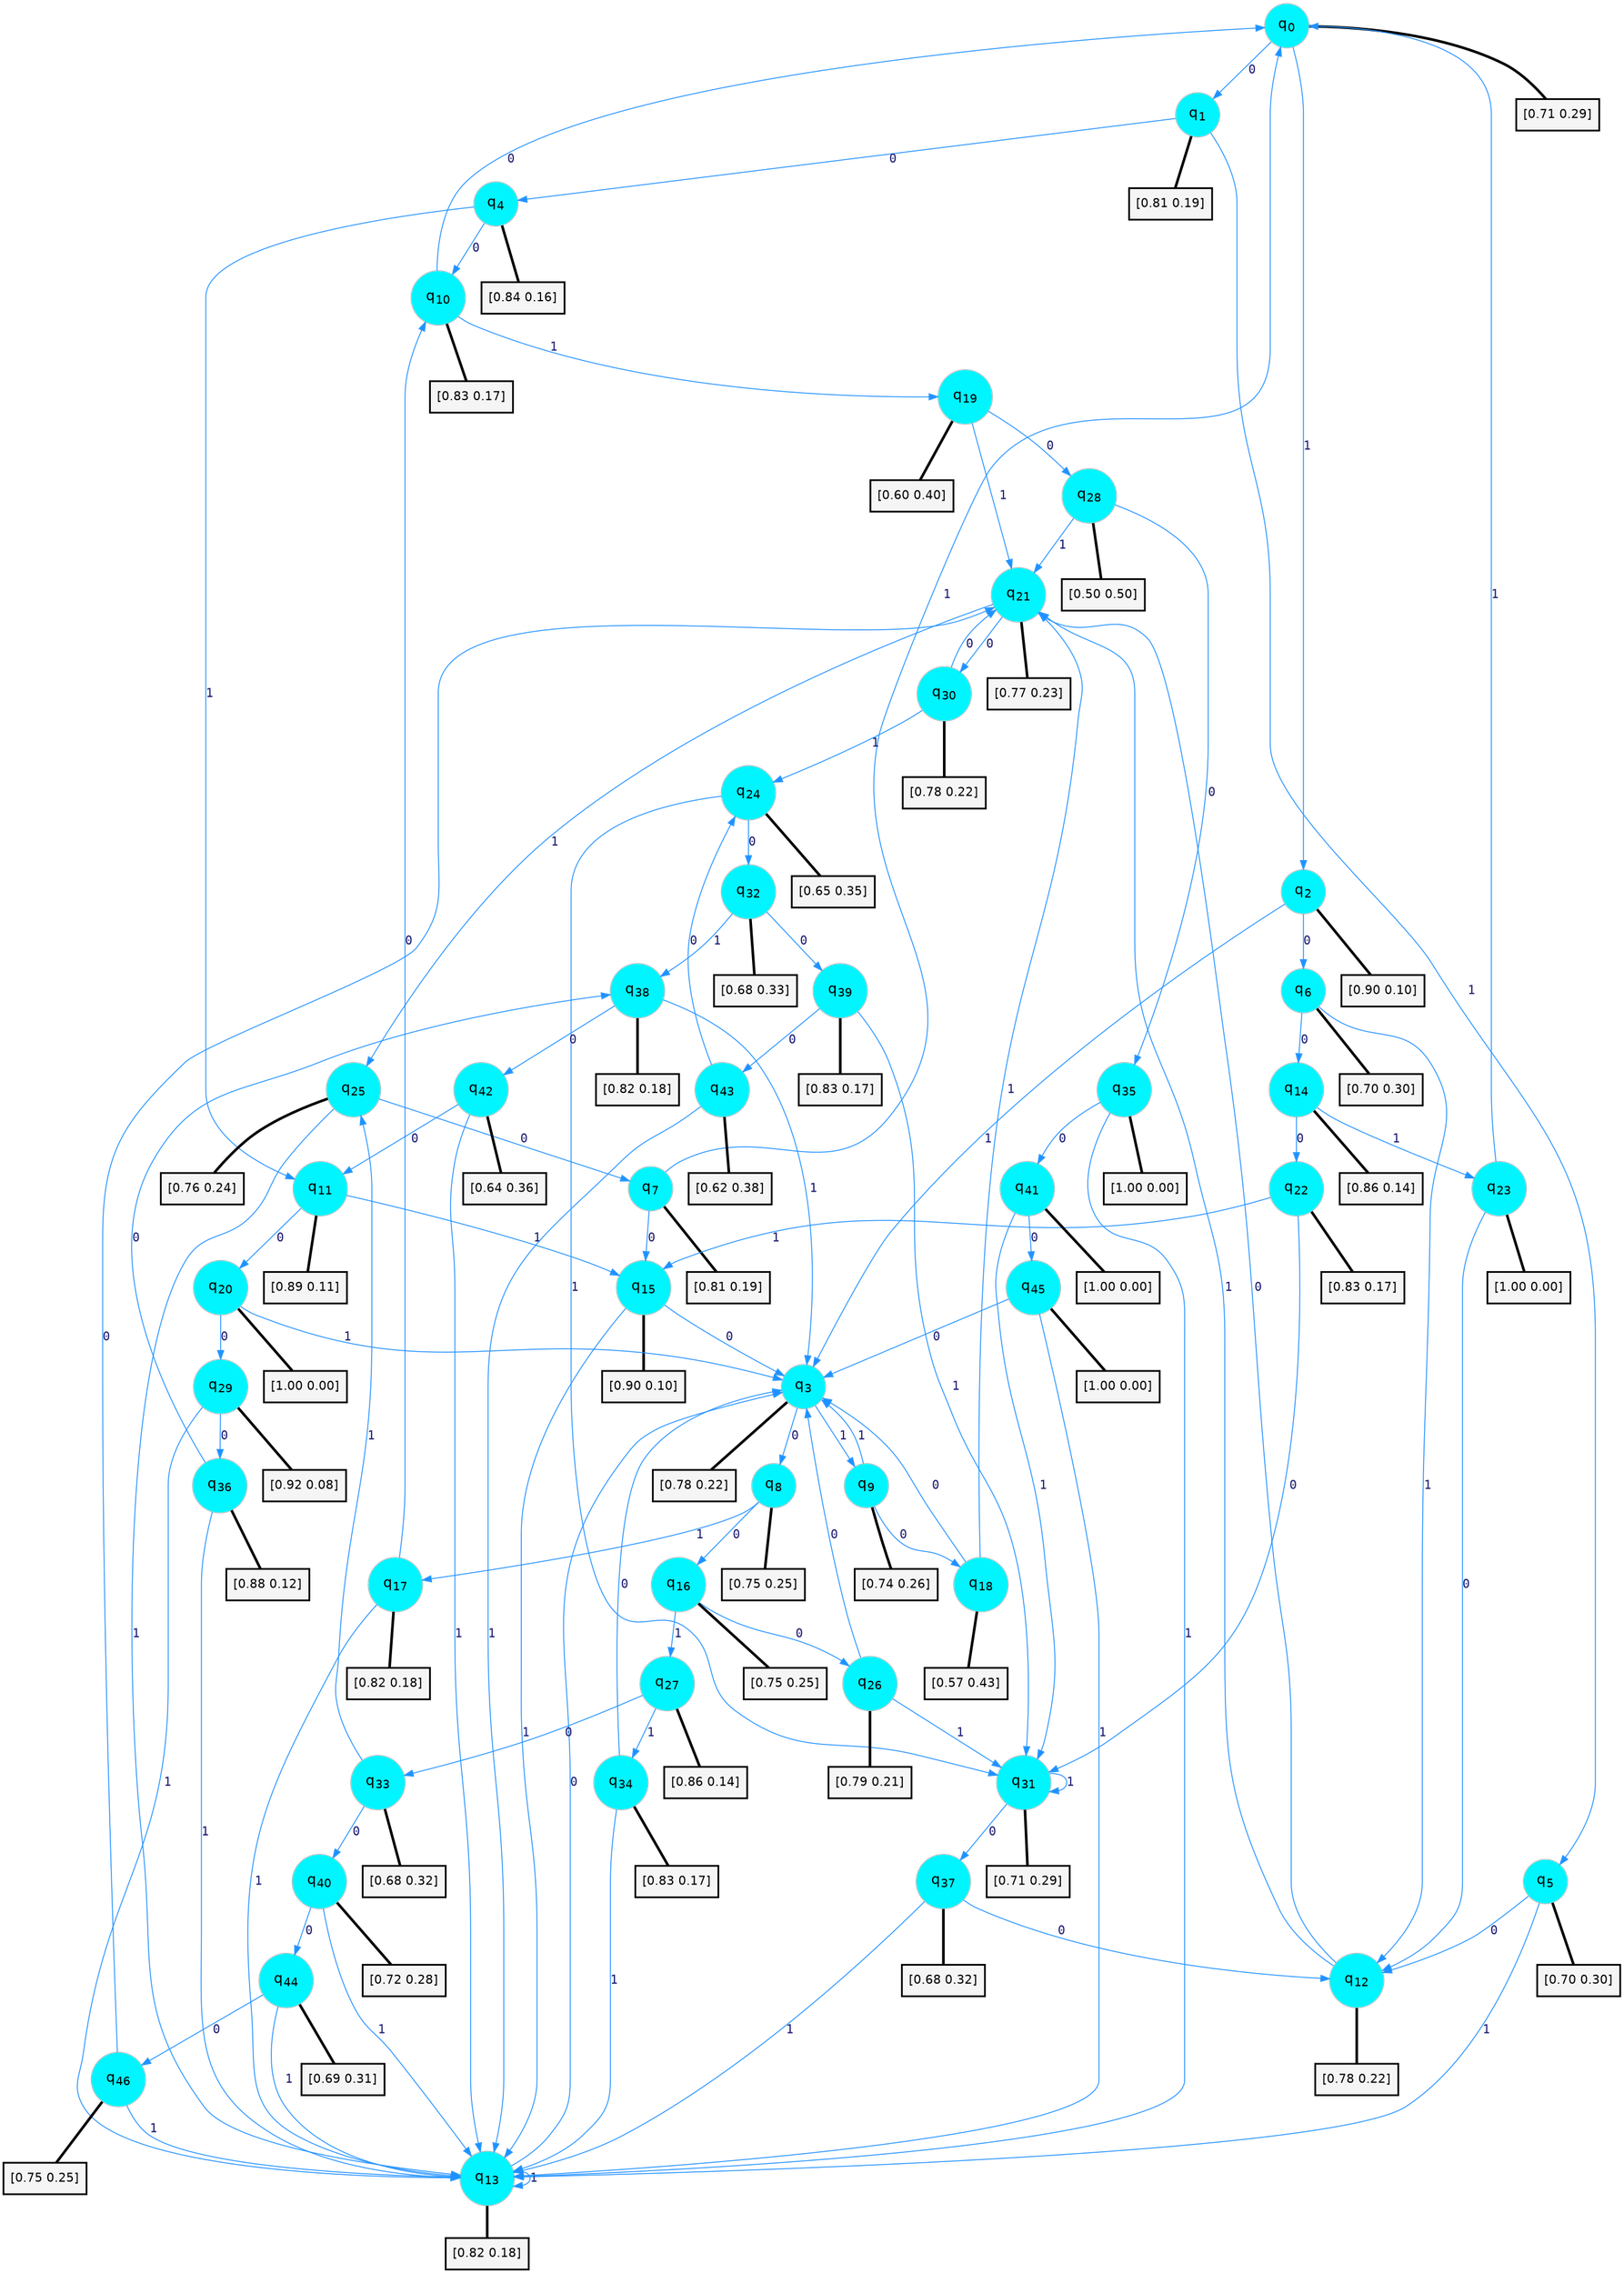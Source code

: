 digraph G {
graph [
bgcolor=transparent, dpi=300, rankdir=TD, size="40,25"];
node [
color=gray, fillcolor=turquoise1, fontcolor=black, fontname=Helvetica, fontsize=16, fontweight=bold, shape=circle, style=filled];
edge [
arrowsize=1, color=dodgerblue1, fontcolor=midnightblue, fontname=courier, fontweight=bold, penwidth=1, style=solid, weight=20];
0[label=<q<SUB>0</SUB>>];
1[label=<q<SUB>1</SUB>>];
2[label=<q<SUB>2</SUB>>];
3[label=<q<SUB>3</SUB>>];
4[label=<q<SUB>4</SUB>>];
5[label=<q<SUB>5</SUB>>];
6[label=<q<SUB>6</SUB>>];
7[label=<q<SUB>7</SUB>>];
8[label=<q<SUB>8</SUB>>];
9[label=<q<SUB>9</SUB>>];
10[label=<q<SUB>10</SUB>>];
11[label=<q<SUB>11</SUB>>];
12[label=<q<SUB>12</SUB>>];
13[label=<q<SUB>13</SUB>>];
14[label=<q<SUB>14</SUB>>];
15[label=<q<SUB>15</SUB>>];
16[label=<q<SUB>16</SUB>>];
17[label=<q<SUB>17</SUB>>];
18[label=<q<SUB>18</SUB>>];
19[label=<q<SUB>19</SUB>>];
20[label=<q<SUB>20</SUB>>];
21[label=<q<SUB>21</SUB>>];
22[label=<q<SUB>22</SUB>>];
23[label=<q<SUB>23</SUB>>];
24[label=<q<SUB>24</SUB>>];
25[label=<q<SUB>25</SUB>>];
26[label=<q<SUB>26</SUB>>];
27[label=<q<SUB>27</SUB>>];
28[label=<q<SUB>28</SUB>>];
29[label=<q<SUB>29</SUB>>];
30[label=<q<SUB>30</SUB>>];
31[label=<q<SUB>31</SUB>>];
32[label=<q<SUB>32</SUB>>];
33[label=<q<SUB>33</SUB>>];
34[label=<q<SUB>34</SUB>>];
35[label=<q<SUB>35</SUB>>];
36[label=<q<SUB>36</SUB>>];
37[label=<q<SUB>37</SUB>>];
38[label=<q<SUB>38</SUB>>];
39[label=<q<SUB>39</SUB>>];
40[label=<q<SUB>40</SUB>>];
41[label=<q<SUB>41</SUB>>];
42[label=<q<SUB>42</SUB>>];
43[label=<q<SUB>43</SUB>>];
44[label=<q<SUB>44</SUB>>];
45[label=<q<SUB>45</SUB>>];
46[label=<q<SUB>46</SUB>>];
47[label="[0.71 0.29]", shape=box,fontcolor=black, fontname=Helvetica, fontsize=14, penwidth=2, fillcolor=whitesmoke,color=black];
48[label="[0.81 0.19]", shape=box,fontcolor=black, fontname=Helvetica, fontsize=14, penwidth=2, fillcolor=whitesmoke,color=black];
49[label="[0.90 0.10]", shape=box,fontcolor=black, fontname=Helvetica, fontsize=14, penwidth=2, fillcolor=whitesmoke,color=black];
50[label="[0.78 0.22]", shape=box,fontcolor=black, fontname=Helvetica, fontsize=14, penwidth=2, fillcolor=whitesmoke,color=black];
51[label="[0.84 0.16]", shape=box,fontcolor=black, fontname=Helvetica, fontsize=14, penwidth=2, fillcolor=whitesmoke,color=black];
52[label="[0.70 0.30]", shape=box,fontcolor=black, fontname=Helvetica, fontsize=14, penwidth=2, fillcolor=whitesmoke,color=black];
53[label="[0.70 0.30]", shape=box,fontcolor=black, fontname=Helvetica, fontsize=14, penwidth=2, fillcolor=whitesmoke,color=black];
54[label="[0.81 0.19]", shape=box,fontcolor=black, fontname=Helvetica, fontsize=14, penwidth=2, fillcolor=whitesmoke,color=black];
55[label="[0.75 0.25]", shape=box,fontcolor=black, fontname=Helvetica, fontsize=14, penwidth=2, fillcolor=whitesmoke,color=black];
56[label="[0.74 0.26]", shape=box,fontcolor=black, fontname=Helvetica, fontsize=14, penwidth=2, fillcolor=whitesmoke,color=black];
57[label="[0.83 0.17]", shape=box,fontcolor=black, fontname=Helvetica, fontsize=14, penwidth=2, fillcolor=whitesmoke,color=black];
58[label="[0.89 0.11]", shape=box,fontcolor=black, fontname=Helvetica, fontsize=14, penwidth=2, fillcolor=whitesmoke,color=black];
59[label="[0.78 0.22]", shape=box,fontcolor=black, fontname=Helvetica, fontsize=14, penwidth=2, fillcolor=whitesmoke,color=black];
60[label="[0.82 0.18]", shape=box,fontcolor=black, fontname=Helvetica, fontsize=14, penwidth=2, fillcolor=whitesmoke,color=black];
61[label="[0.86 0.14]", shape=box,fontcolor=black, fontname=Helvetica, fontsize=14, penwidth=2, fillcolor=whitesmoke,color=black];
62[label="[0.90 0.10]", shape=box,fontcolor=black, fontname=Helvetica, fontsize=14, penwidth=2, fillcolor=whitesmoke,color=black];
63[label="[0.75 0.25]", shape=box,fontcolor=black, fontname=Helvetica, fontsize=14, penwidth=2, fillcolor=whitesmoke,color=black];
64[label="[0.82 0.18]", shape=box,fontcolor=black, fontname=Helvetica, fontsize=14, penwidth=2, fillcolor=whitesmoke,color=black];
65[label="[0.57 0.43]", shape=box,fontcolor=black, fontname=Helvetica, fontsize=14, penwidth=2, fillcolor=whitesmoke,color=black];
66[label="[0.60 0.40]", shape=box,fontcolor=black, fontname=Helvetica, fontsize=14, penwidth=2, fillcolor=whitesmoke,color=black];
67[label="[1.00 0.00]", shape=box,fontcolor=black, fontname=Helvetica, fontsize=14, penwidth=2, fillcolor=whitesmoke,color=black];
68[label="[0.77 0.23]", shape=box,fontcolor=black, fontname=Helvetica, fontsize=14, penwidth=2, fillcolor=whitesmoke,color=black];
69[label="[0.83 0.17]", shape=box,fontcolor=black, fontname=Helvetica, fontsize=14, penwidth=2, fillcolor=whitesmoke,color=black];
70[label="[1.00 0.00]", shape=box,fontcolor=black, fontname=Helvetica, fontsize=14, penwidth=2, fillcolor=whitesmoke,color=black];
71[label="[0.65 0.35]", shape=box,fontcolor=black, fontname=Helvetica, fontsize=14, penwidth=2, fillcolor=whitesmoke,color=black];
72[label="[0.76 0.24]", shape=box,fontcolor=black, fontname=Helvetica, fontsize=14, penwidth=2, fillcolor=whitesmoke,color=black];
73[label="[0.79 0.21]", shape=box,fontcolor=black, fontname=Helvetica, fontsize=14, penwidth=2, fillcolor=whitesmoke,color=black];
74[label="[0.86 0.14]", shape=box,fontcolor=black, fontname=Helvetica, fontsize=14, penwidth=2, fillcolor=whitesmoke,color=black];
75[label="[0.50 0.50]", shape=box,fontcolor=black, fontname=Helvetica, fontsize=14, penwidth=2, fillcolor=whitesmoke,color=black];
76[label="[0.92 0.08]", shape=box,fontcolor=black, fontname=Helvetica, fontsize=14, penwidth=2, fillcolor=whitesmoke,color=black];
77[label="[0.78 0.22]", shape=box,fontcolor=black, fontname=Helvetica, fontsize=14, penwidth=2, fillcolor=whitesmoke,color=black];
78[label="[0.71 0.29]", shape=box,fontcolor=black, fontname=Helvetica, fontsize=14, penwidth=2, fillcolor=whitesmoke,color=black];
79[label="[0.68 0.33]", shape=box,fontcolor=black, fontname=Helvetica, fontsize=14, penwidth=2, fillcolor=whitesmoke,color=black];
80[label="[0.68 0.32]", shape=box,fontcolor=black, fontname=Helvetica, fontsize=14, penwidth=2, fillcolor=whitesmoke,color=black];
81[label="[0.83 0.17]", shape=box,fontcolor=black, fontname=Helvetica, fontsize=14, penwidth=2, fillcolor=whitesmoke,color=black];
82[label="[1.00 0.00]", shape=box,fontcolor=black, fontname=Helvetica, fontsize=14, penwidth=2, fillcolor=whitesmoke,color=black];
83[label="[0.88 0.12]", shape=box,fontcolor=black, fontname=Helvetica, fontsize=14, penwidth=2, fillcolor=whitesmoke,color=black];
84[label="[0.68 0.32]", shape=box,fontcolor=black, fontname=Helvetica, fontsize=14, penwidth=2, fillcolor=whitesmoke,color=black];
85[label="[0.82 0.18]", shape=box,fontcolor=black, fontname=Helvetica, fontsize=14, penwidth=2, fillcolor=whitesmoke,color=black];
86[label="[0.83 0.17]", shape=box,fontcolor=black, fontname=Helvetica, fontsize=14, penwidth=2, fillcolor=whitesmoke,color=black];
87[label="[0.72 0.28]", shape=box,fontcolor=black, fontname=Helvetica, fontsize=14, penwidth=2, fillcolor=whitesmoke,color=black];
88[label="[1.00 0.00]", shape=box,fontcolor=black, fontname=Helvetica, fontsize=14, penwidth=2, fillcolor=whitesmoke,color=black];
89[label="[0.64 0.36]", shape=box,fontcolor=black, fontname=Helvetica, fontsize=14, penwidth=2, fillcolor=whitesmoke,color=black];
90[label="[0.62 0.38]", shape=box,fontcolor=black, fontname=Helvetica, fontsize=14, penwidth=2, fillcolor=whitesmoke,color=black];
91[label="[0.69 0.31]", shape=box,fontcolor=black, fontname=Helvetica, fontsize=14, penwidth=2, fillcolor=whitesmoke,color=black];
92[label="[1.00 0.00]", shape=box,fontcolor=black, fontname=Helvetica, fontsize=14, penwidth=2, fillcolor=whitesmoke,color=black];
93[label="[0.75 0.25]", shape=box,fontcolor=black, fontname=Helvetica, fontsize=14, penwidth=2, fillcolor=whitesmoke,color=black];
0->1 [label=0];
0->2 [label=1];
0->47 [arrowhead=none, penwidth=3,color=black];
1->4 [label=0];
1->5 [label=1];
1->48 [arrowhead=none, penwidth=3,color=black];
2->6 [label=0];
2->3 [label=1];
2->49 [arrowhead=none, penwidth=3,color=black];
3->8 [label=0];
3->9 [label=1];
3->50 [arrowhead=none, penwidth=3,color=black];
4->10 [label=0];
4->11 [label=1];
4->51 [arrowhead=none, penwidth=3,color=black];
5->12 [label=0];
5->13 [label=1];
5->52 [arrowhead=none, penwidth=3,color=black];
6->14 [label=0];
6->12 [label=1];
6->53 [arrowhead=none, penwidth=3,color=black];
7->15 [label=0];
7->0 [label=1];
7->54 [arrowhead=none, penwidth=3,color=black];
8->16 [label=0];
8->17 [label=1];
8->55 [arrowhead=none, penwidth=3,color=black];
9->18 [label=0];
9->3 [label=1];
9->56 [arrowhead=none, penwidth=3,color=black];
10->0 [label=0];
10->19 [label=1];
10->57 [arrowhead=none, penwidth=3,color=black];
11->20 [label=0];
11->15 [label=1];
11->58 [arrowhead=none, penwidth=3,color=black];
12->21 [label=0];
12->21 [label=1];
12->59 [arrowhead=none, penwidth=3,color=black];
13->3 [label=0];
13->13 [label=1];
13->60 [arrowhead=none, penwidth=3,color=black];
14->22 [label=0];
14->23 [label=1];
14->61 [arrowhead=none, penwidth=3,color=black];
15->3 [label=0];
15->13 [label=1];
15->62 [arrowhead=none, penwidth=3,color=black];
16->26 [label=0];
16->27 [label=1];
16->63 [arrowhead=none, penwidth=3,color=black];
17->10 [label=0];
17->13 [label=1];
17->64 [arrowhead=none, penwidth=3,color=black];
18->3 [label=0];
18->21 [label=1];
18->65 [arrowhead=none, penwidth=3,color=black];
19->28 [label=0];
19->21 [label=1];
19->66 [arrowhead=none, penwidth=3,color=black];
20->29 [label=0];
20->3 [label=1];
20->67 [arrowhead=none, penwidth=3,color=black];
21->30 [label=0];
21->25 [label=1];
21->68 [arrowhead=none, penwidth=3,color=black];
22->31 [label=0];
22->15 [label=1];
22->69 [arrowhead=none, penwidth=3,color=black];
23->12 [label=0];
23->0 [label=1];
23->70 [arrowhead=none, penwidth=3,color=black];
24->32 [label=0];
24->31 [label=1];
24->71 [arrowhead=none, penwidth=3,color=black];
25->7 [label=0];
25->13 [label=1];
25->72 [arrowhead=none, penwidth=3,color=black];
26->3 [label=0];
26->31 [label=1];
26->73 [arrowhead=none, penwidth=3,color=black];
27->33 [label=0];
27->34 [label=1];
27->74 [arrowhead=none, penwidth=3,color=black];
28->35 [label=0];
28->21 [label=1];
28->75 [arrowhead=none, penwidth=3,color=black];
29->36 [label=0];
29->13 [label=1];
29->76 [arrowhead=none, penwidth=3,color=black];
30->21 [label=0];
30->24 [label=1];
30->77 [arrowhead=none, penwidth=3,color=black];
31->37 [label=0];
31->31 [label=1];
31->78 [arrowhead=none, penwidth=3,color=black];
32->39 [label=0];
32->38 [label=1];
32->79 [arrowhead=none, penwidth=3,color=black];
33->40 [label=0];
33->25 [label=1];
33->80 [arrowhead=none, penwidth=3,color=black];
34->3 [label=0];
34->13 [label=1];
34->81 [arrowhead=none, penwidth=3,color=black];
35->41 [label=0];
35->13 [label=1];
35->82 [arrowhead=none, penwidth=3,color=black];
36->38 [label=0];
36->13 [label=1];
36->83 [arrowhead=none, penwidth=3,color=black];
37->12 [label=0];
37->13 [label=1];
37->84 [arrowhead=none, penwidth=3,color=black];
38->42 [label=0];
38->3 [label=1];
38->85 [arrowhead=none, penwidth=3,color=black];
39->43 [label=0];
39->31 [label=1];
39->86 [arrowhead=none, penwidth=3,color=black];
40->44 [label=0];
40->13 [label=1];
40->87 [arrowhead=none, penwidth=3,color=black];
41->45 [label=0];
41->31 [label=1];
41->88 [arrowhead=none, penwidth=3,color=black];
42->11 [label=0];
42->13 [label=1];
42->89 [arrowhead=none, penwidth=3,color=black];
43->24 [label=0];
43->13 [label=1];
43->90 [arrowhead=none, penwidth=3,color=black];
44->46 [label=0];
44->13 [label=1];
44->91 [arrowhead=none, penwidth=3,color=black];
45->3 [label=0];
45->13 [label=1];
45->92 [arrowhead=none, penwidth=3,color=black];
46->21 [label=0];
46->13 [label=1];
46->93 [arrowhead=none, penwidth=3,color=black];
}
